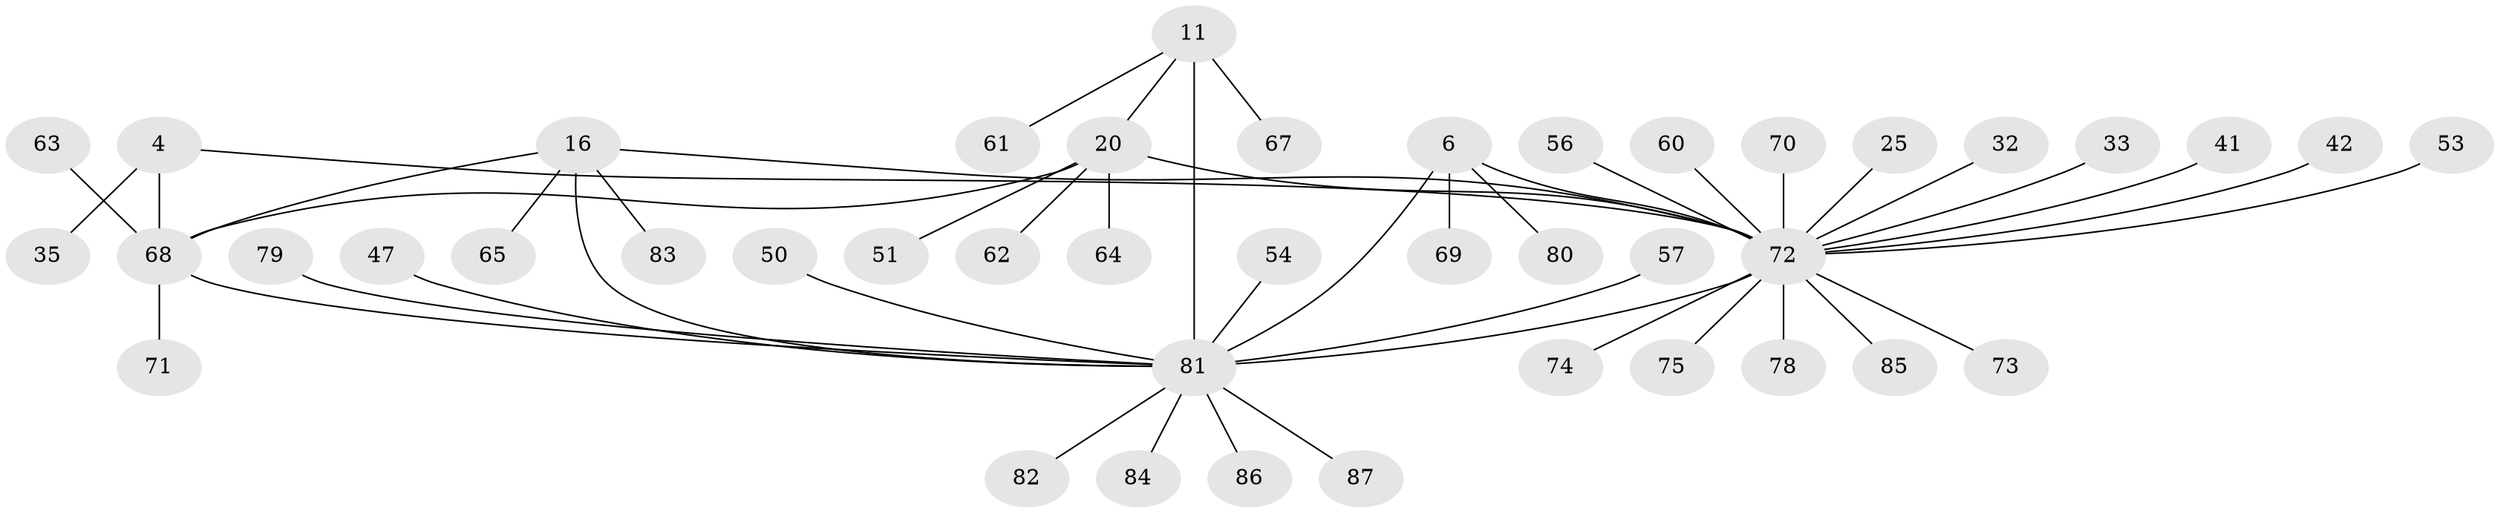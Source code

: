 // original degree distribution, {5: 0.05747126436781609, 10: 0.011494252873563218, 8: 0.04597701149425287, 4: 0.022988505747126436, 7: 0.022988505747126436, 11: 0.011494252873563218, 9: 0.022988505747126436, 6: 0.034482758620689655, 1: 0.5747126436781609, 2: 0.14942528735632185, 3: 0.04597701149425287}
// Generated by graph-tools (version 1.1) at 2025/57/03/04/25 21:57:17]
// undirected, 43 vertices, 48 edges
graph export_dot {
graph [start="1"]
  node [color=gray90,style=filled];
  4 [super="+1"];
  6 [super="+5"];
  11 [super="+10"];
  16 [super="+13"];
  20 [super="+17"];
  25;
  32;
  33;
  35;
  41;
  42;
  47;
  50;
  51 [super="+27+45"];
  53;
  54;
  56 [super="+52"];
  57;
  60;
  61;
  62;
  63;
  64 [super="+37"];
  65;
  67;
  68 [super="+55+48"];
  69;
  70 [super="+31"];
  71;
  72 [super="+34+40+8+19"];
  73;
  74;
  75;
  78;
  79;
  80;
  81 [super="+49+58+12+28+66"];
  82;
  83;
  84;
  85;
  86;
  87 [super="+77"];
  4 -- 35;
  4 -- 72 [weight=2];
  4 -- 68 [weight=4];
  6 -- 80;
  6 -- 69;
  6 -- 72 [weight=4];
  6 -- 81 [weight=2];
  11 -- 61;
  11 -- 67;
  11 -- 20;
  11 -- 81 [weight=5];
  16 -- 65;
  16 -- 83;
  16 -- 72 [weight=3];
  16 -- 81 [weight=4];
  16 -- 68;
  20 -- 62;
  20 -- 51;
  20 -- 64;
  20 -- 72 [weight=4];
  20 -- 68;
  25 -- 72;
  32 -- 72;
  33 -- 72;
  41 -- 72;
  42 -- 72;
  47 -- 81;
  50 -- 81;
  53 -- 72;
  54 -- 81;
  56 -- 72;
  57 -- 81;
  60 -- 72;
  63 -- 68;
  68 -- 81;
  68 -- 71;
  70 -- 72;
  72 -- 74;
  72 -- 78;
  72 -- 81;
  72 -- 73;
  72 -- 75;
  72 -- 85;
  79 -- 81;
  81 -- 82;
  81 -- 84;
  81 -- 87;
  81 -- 86;
}
